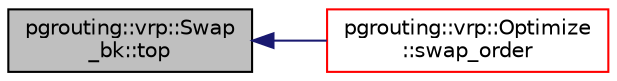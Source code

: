 digraph "pgrouting::vrp::Swap_bk::top"
{
  edge [fontname="Helvetica",fontsize="10",labelfontname="Helvetica",labelfontsize="10"];
  node [fontname="Helvetica",fontsize="10",shape=record];
  rankdir="LR";
  Node25 [label="pgrouting::vrp::Swap\l_bk::top",height=0.2,width=0.4,color="black", fillcolor="grey75", style="filled", fontcolor="black"];
  Node25 -> Node26 [dir="back",color="midnightblue",fontsize="10",style="solid",fontname="Helvetica"];
  Node26 [label="pgrouting::vrp::Optimize\l::swap_order",height=0.2,width=0.4,color="red", fillcolor="white", style="filled",URL="$classpgrouting_1_1vrp_1_1Optimize.html#a59e81988357151065d6dd02c742a3d84"];
}
